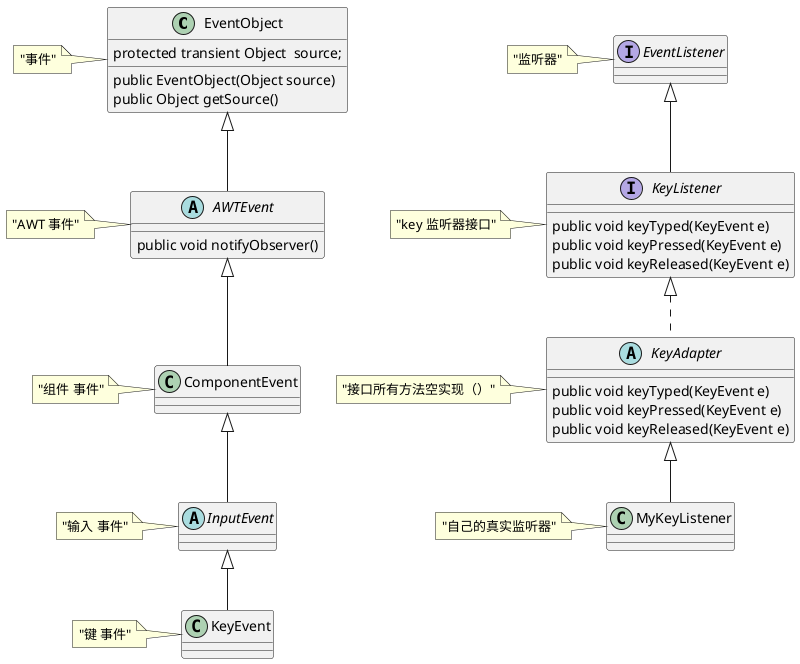@startuml

class EventObject{
    protected transient Object  source;
    public EventObject(Object source)
    public Object getSource()
}
abstract class AWTEvent{
    public void notifyObserver()
}
class ComponentEvent{
}
abstract class InputEvent{
}
class KeyEvent{
}
EventObject <|-- AWTEvent
AWTEvent <|-- ComponentEvent
ComponentEvent <|-- InputEvent
InputEvent <|-- KeyEvent


note left of EventObject : "事件"
note left of AWTEvent : "AWT 事件"
note left of ComponentEvent : "组件 事件"
note left of InputEvent : "输入 事件"
note left of KeyEvent : "键 事件"


interface EventListener{

}
interface KeyListener{
    public void keyTyped(KeyEvent e)
    public void keyPressed(KeyEvent e)
    public void keyReleased(KeyEvent e)
}
abstract class KeyAdapter{
    public void keyTyped(KeyEvent e)
    public void keyPressed(KeyEvent e)
    public void keyReleased(KeyEvent e)
}
class MyKeyListener{
}
EventListener <|-- KeyListener
KeyListener <|.. KeyAdapter
KeyAdapter <|-- MyKeyListener
note left of EventListener : "监听器"
note left of KeyListener : "key 监听器接口"
note left of KeyAdapter : "接口所有方法空实现（）"
note left of MyKeyListener : "自己的真实监听器"



@enduml